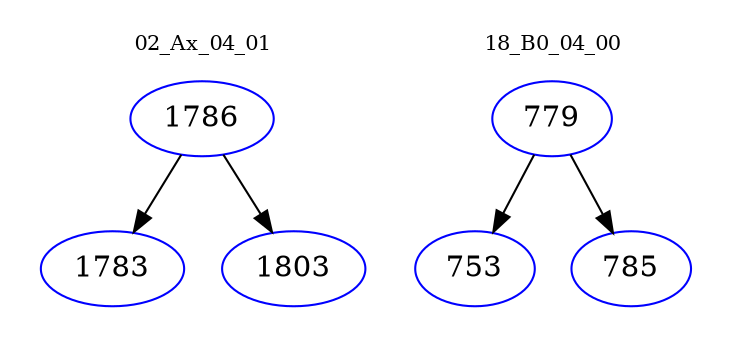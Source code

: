 digraph{
subgraph cluster_0 {
color = white
label = "02_Ax_04_01";
fontsize=10;
T0_1786 [label="1786", color="blue"]
T0_1786 -> T0_1783 [color="black"]
T0_1783 [label="1783", color="blue"]
T0_1786 -> T0_1803 [color="black"]
T0_1803 [label="1803", color="blue"]
}
subgraph cluster_1 {
color = white
label = "18_B0_04_00";
fontsize=10;
T1_779 [label="779", color="blue"]
T1_779 -> T1_753 [color="black"]
T1_753 [label="753", color="blue"]
T1_779 -> T1_785 [color="black"]
T1_785 [label="785", color="blue"]
}
}
